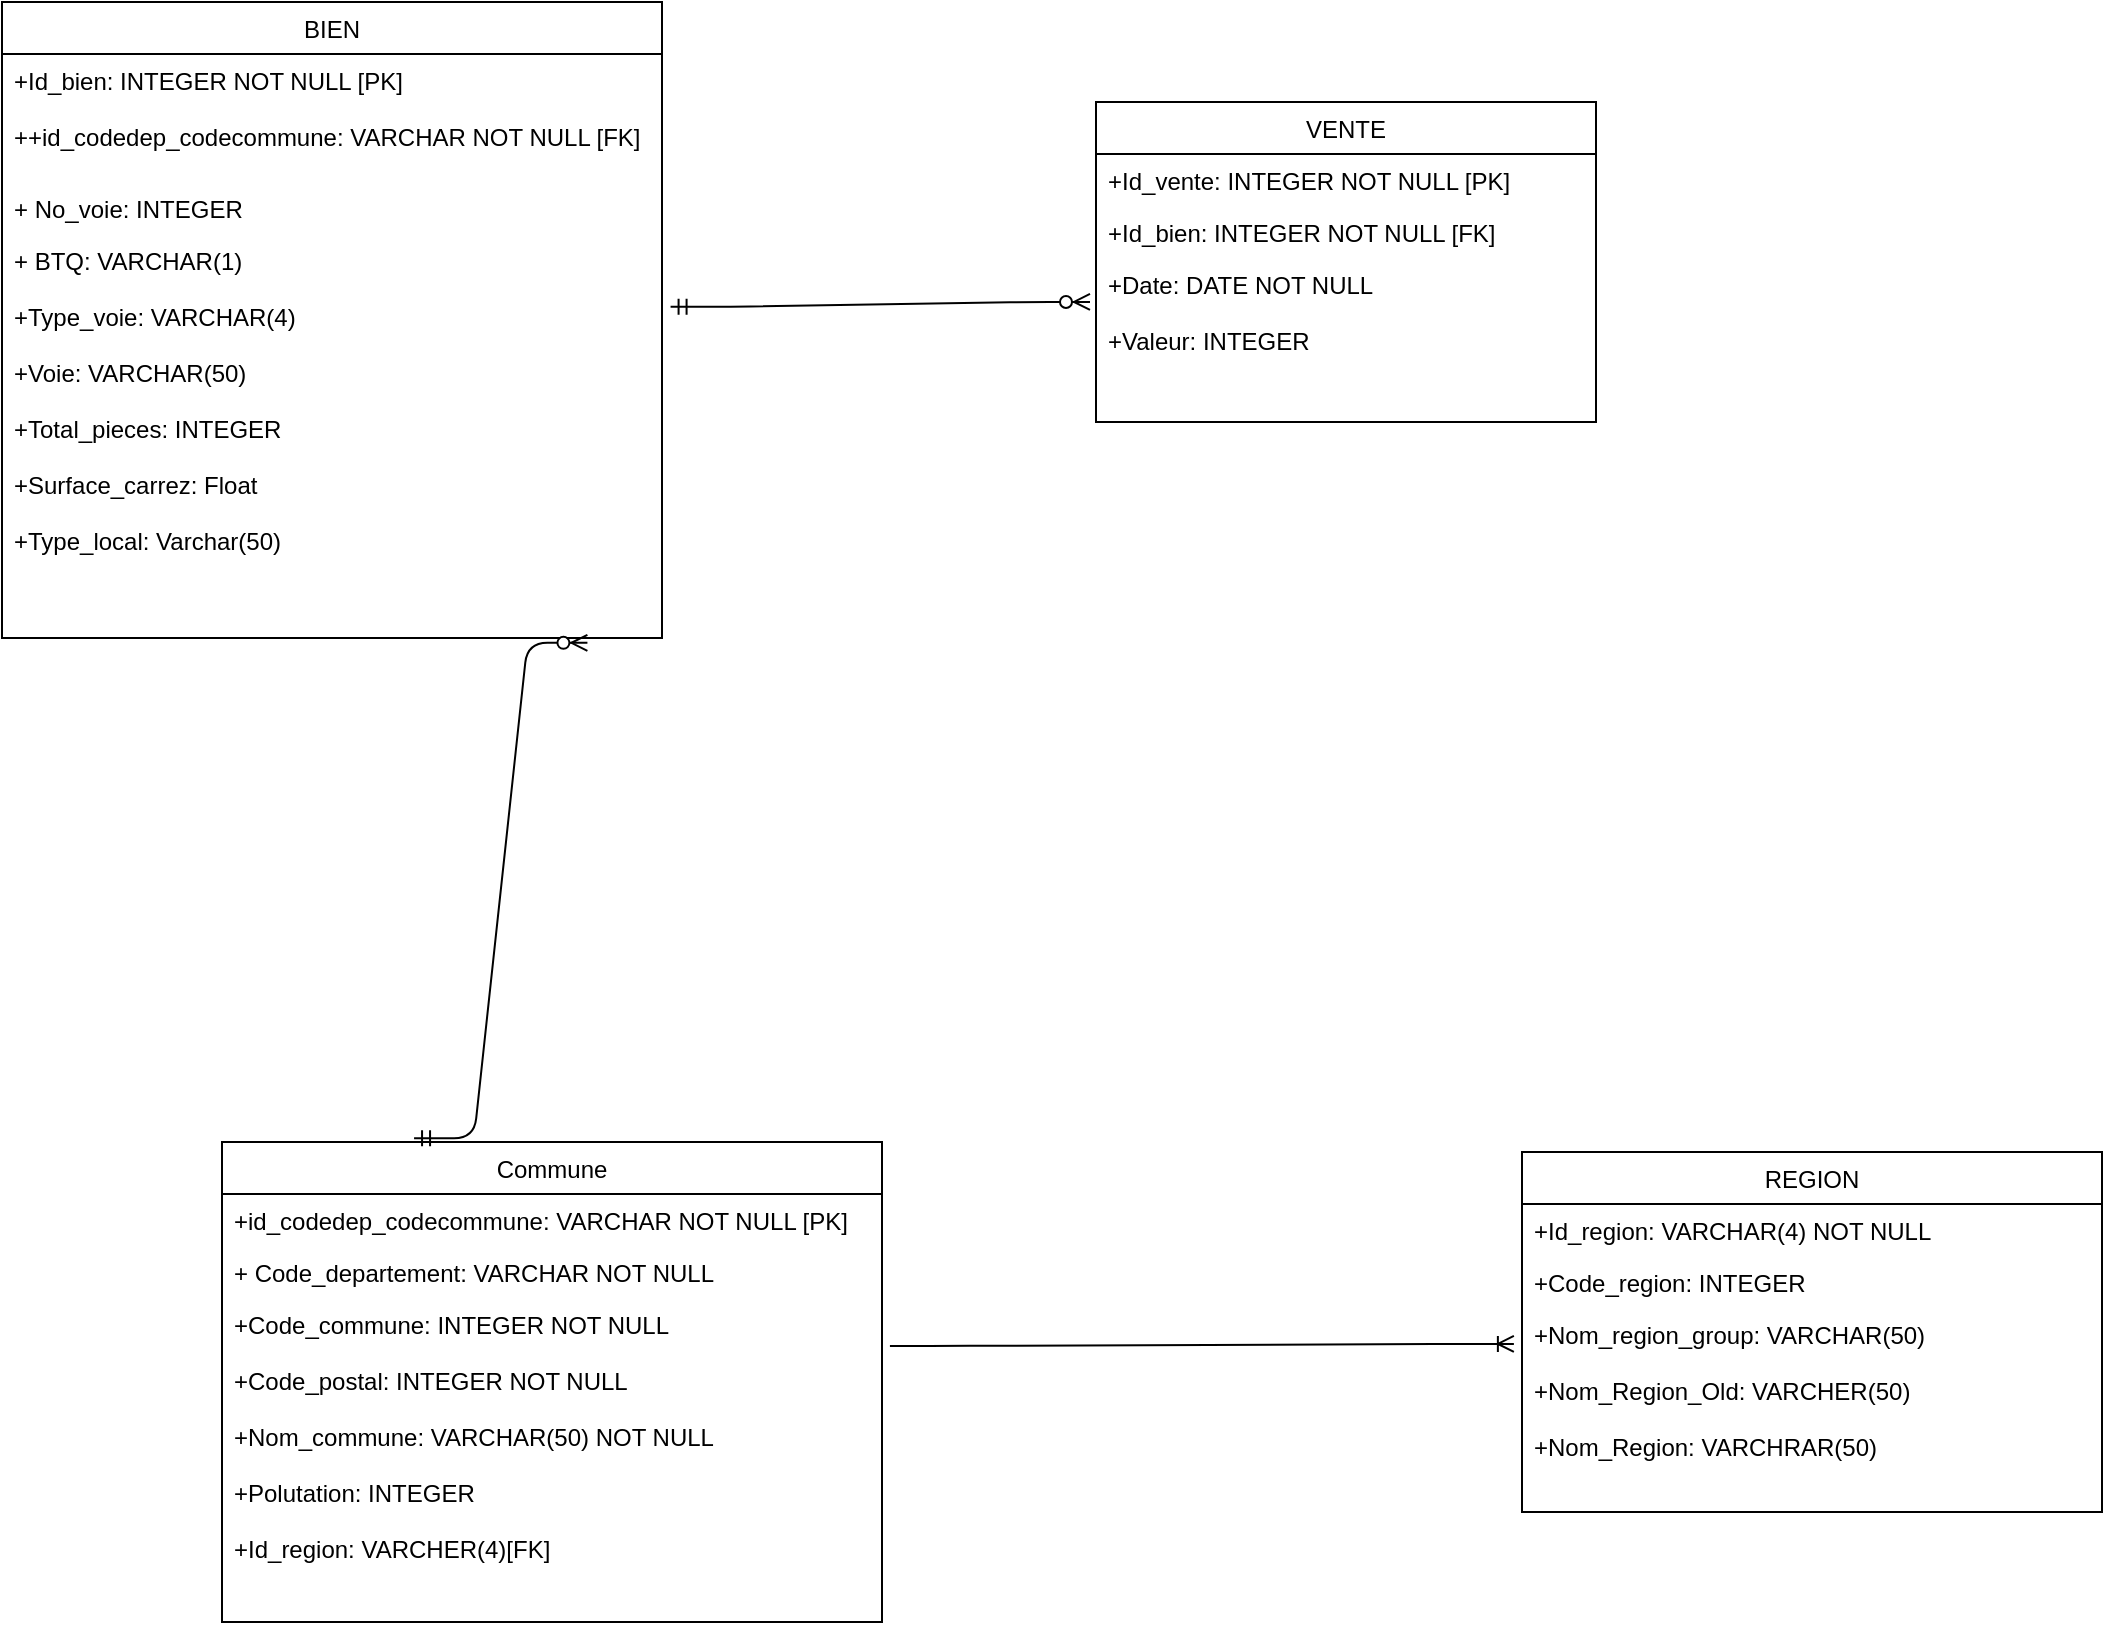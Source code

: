 <mxfile version="13.9.9" type="device"><diagram id="nlOPSOWSKOc9u9ky9eYB" name="Page-1"><mxGraphModel dx="852" dy="494" grid="1" gridSize="10" guides="1" tooltips="1" connect="1" arrows="1" fold="1" page="1" pageScale="1" pageWidth="827" pageHeight="1169" math="0" shadow="0"><root><mxCell id="0"/><mxCell id="1" parent="0"/><mxCell id="nuZLqGkfUvyqeHKzfmt1-5" value="VENTE" style="swimlane;fontStyle=0;childLayout=stackLayout;horizontal=1;startSize=26;fillColor=none;horizontalStack=0;resizeParent=1;resizeParentMax=0;resizeLast=0;collapsible=1;marginBottom=0;" vertex="1" parent="1"><mxGeometry x="577" y="60" width="250" height="160" as="geometry"/></mxCell><mxCell id="nuZLqGkfUvyqeHKzfmt1-6" value="+Id_vente: INTEGER NOT NULL [PK]" style="text;strokeColor=none;fillColor=none;align=left;verticalAlign=top;spacingLeft=4;spacingRight=4;overflow=hidden;rotatable=0;points=[[0,0.5],[1,0.5]];portConstraint=eastwest;" vertex="1" parent="nuZLqGkfUvyqeHKzfmt1-5"><mxGeometry y="26" width="250" height="26" as="geometry"/></mxCell><mxCell id="nuZLqGkfUvyqeHKzfmt1-7" value="+Id_bien: INTEGER NOT NULL [FK]" style="text;strokeColor=none;fillColor=none;align=left;verticalAlign=top;spacingLeft=4;spacingRight=4;overflow=hidden;rotatable=0;points=[[0,0.5],[1,0.5]];portConstraint=eastwest;" vertex="1" parent="nuZLqGkfUvyqeHKzfmt1-5"><mxGeometry y="52" width="250" height="26" as="geometry"/></mxCell><mxCell id="nuZLqGkfUvyqeHKzfmt1-8" value="+Date: DATE NOT NULL&#10;&#10;+Valeur: INTEGER" style="text;strokeColor=none;fillColor=none;align=left;verticalAlign=top;spacingLeft=4;spacingRight=4;overflow=hidden;rotatable=0;points=[[0,0.5],[1,0.5]];portConstraint=eastwest;" vertex="1" parent="nuZLqGkfUvyqeHKzfmt1-5"><mxGeometry y="78" width="250" height="82" as="geometry"/></mxCell><mxCell id="nuZLqGkfUvyqeHKzfmt1-9" value="BIEN" style="swimlane;fontStyle=0;childLayout=stackLayout;horizontal=1;startSize=26;fillColor=none;horizontalStack=0;resizeParent=1;resizeParentMax=0;resizeLast=0;collapsible=1;marginBottom=0;" vertex="1" parent="1"><mxGeometry x="30" y="10" width="330" height="318" as="geometry"/></mxCell><mxCell id="nuZLqGkfUvyqeHKzfmt1-10" value="+Id_bien: INTEGER NOT NULL [PK]&#10;&#10;++id_codedep_codecommune: VARCHAR NOT NULL [FK]&#10;&#10;" style="text;strokeColor=none;fillColor=none;align=left;verticalAlign=top;spacingLeft=4;spacingRight=4;overflow=hidden;rotatable=0;points=[[0,0.5],[1,0.5]];portConstraint=eastwest;" vertex="1" parent="nuZLqGkfUvyqeHKzfmt1-9"><mxGeometry y="26" width="330" height="64" as="geometry"/></mxCell><mxCell id="nuZLqGkfUvyqeHKzfmt1-11" value="+ No_voie: INTEGER" style="text;strokeColor=none;fillColor=none;align=left;verticalAlign=top;spacingLeft=4;spacingRight=4;overflow=hidden;rotatable=0;points=[[0,0.5],[1,0.5]];portConstraint=eastwest;" vertex="1" parent="nuZLqGkfUvyqeHKzfmt1-9"><mxGeometry y="90" width="330" height="26" as="geometry"/></mxCell><mxCell id="nuZLqGkfUvyqeHKzfmt1-12" value="+ BTQ: VARCHAR(1)&#10;&#10;+Type_voie: VARCHAR(4)&#10;&#10;+Voie: VARCHAR(50)&#10;&#10;+Total_pieces: INTEGER&#10;&#10;+Surface_carrez: Float&#10;&#10;+Type_local: Varchar(50)" style="text;strokeColor=none;fillColor=none;align=left;verticalAlign=top;spacingLeft=4;spacingRight=4;overflow=hidden;rotatable=0;points=[[0,0.5],[1,0.5]];portConstraint=eastwest;" vertex="1" parent="nuZLqGkfUvyqeHKzfmt1-9"><mxGeometry y="116" width="330" height="202" as="geometry"/></mxCell><mxCell id="nuZLqGkfUvyqeHKzfmt1-13" value="Commune" style="swimlane;fontStyle=0;childLayout=stackLayout;horizontal=1;startSize=26;fillColor=none;horizontalStack=0;resizeParent=1;resizeParentMax=0;resizeLast=0;collapsible=1;marginBottom=0;" vertex="1" parent="1"><mxGeometry x="140" y="580" width="330" height="240" as="geometry"/></mxCell><mxCell id="nuZLqGkfUvyqeHKzfmt1-14" value="+id_codedep_codecommune: VARCHAR NOT NULL [PK]" style="text;strokeColor=none;fillColor=none;align=left;verticalAlign=top;spacingLeft=4;spacingRight=4;overflow=hidden;rotatable=0;points=[[0,0.5],[1,0.5]];portConstraint=eastwest;" vertex="1" parent="nuZLqGkfUvyqeHKzfmt1-13"><mxGeometry y="26" width="330" height="26" as="geometry"/></mxCell><mxCell id="nuZLqGkfUvyqeHKzfmt1-15" value="+ Code_departement: VARCHAR NOT NULL" style="text;strokeColor=none;fillColor=none;align=left;verticalAlign=top;spacingLeft=4;spacingRight=4;overflow=hidden;rotatable=0;points=[[0,0.5],[1,0.5]];portConstraint=eastwest;" vertex="1" parent="nuZLqGkfUvyqeHKzfmt1-13"><mxGeometry y="52" width="330" height="26" as="geometry"/></mxCell><mxCell id="nuZLqGkfUvyqeHKzfmt1-16" value="+Code_commune: INTEGER NOT NULL&#10;&#10;+Code_postal: INTEGER NOT NULL&#10;&#10;+Nom_commune: VARCHAR(50) NOT NULL&#10;&#10;+Polutation: INTEGER&#10;&#10;+Id_region: VARCHER(4)[FK]&#10;&#10;" style="text;strokeColor=none;fillColor=none;align=left;verticalAlign=top;spacingLeft=4;spacingRight=4;overflow=hidden;rotatable=0;points=[[0,0.5],[1,0.5]];portConstraint=eastwest;" vertex="1" parent="nuZLqGkfUvyqeHKzfmt1-13"><mxGeometry y="78" width="330" height="162" as="geometry"/></mxCell><mxCell id="nuZLqGkfUvyqeHKzfmt1-17" value="REGION" style="swimlane;fontStyle=0;childLayout=stackLayout;horizontal=1;startSize=26;fillColor=none;horizontalStack=0;resizeParent=1;resizeParentMax=0;resizeLast=0;collapsible=1;marginBottom=0;" vertex="1" parent="1"><mxGeometry x="790" y="585" width="290" height="180" as="geometry"/></mxCell><mxCell id="nuZLqGkfUvyqeHKzfmt1-18" value="+Id_region: VARCHAR(4) NOT NULL" style="text;strokeColor=none;fillColor=none;align=left;verticalAlign=top;spacingLeft=4;spacingRight=4;overflow=hidden;rotatable=0;points=[[0,0.5],[1,0.5]];portConstraint=eastwest;" vertex="1" parent="nuZLqGkfUvyqeHKzfmt1-17"><mxGeometry y="26" width="290" height="26" as="geometry"/></mxCell><mxCell id="nuZLqGkfUvyqeHKzfmt1-19" value="+Code_region: INTEGER" style="text;strokeColor=none;fillColor=none;align=left;verticalAlign=top;spacingLeft=4;spacingRight=4;overflow=hidden;rotatable=0;points=[[0,0.5],[1,0.5]];portConstraint=eastwest;" vertex="1" parent="nuZLqGkfUvyqeHKzfmt1-17"><mxGeometry y="52" width="290" height="26" as="geometry"/></mxCell><mxCell id="nuZLqGkfUvyqeHKzfmt1-20" value="+Nom_region_group: VARCHAR(50)&#10;&#10;+Nom_Region_Old: VARCHER(50)&#10;&#10;+Nom_Region: VARCHRAR(50)" style="text;strokeColor=none;fillColor=none;align=left;verticalAlign=top;spacingLeft=4;spacingRight=4;overflow=hidden;rotatable=0;points=[[0,0.5],[1,0.5]];portConstraint=eastwest;" vertex="1" parent="nuZLqGkfUvyqeHKzfmt1-17"><mxGeometry y="78" width="290" height="102" as="geometry"/></mxCell><mxCell id="nuZLqGkfUvyqeHKzfmt1-21" value="" style="edgeStyle=entityRelationEdgeStyle;fontSize=12;html=1;endArrow=ERzeroToMany;startArrow=ERmandOne;exitX=1.013;exitY=0.18;exitDx=0;exitDy=0;exitPerimeter=0;entryX=-0.012;entryY=0.268;entryDx=0;entryDy=0;entryPerimeter=0;" edge="1" parent="1" source="nuZLqGkfUvyqeHKzfmt1-12" target="nuZLqGkfUvyqeHKzfmt1-8"><mxGeometry width="100" height="100" relative="1" as="geometry"><mxPoint x="290" y="120" as="sourcePoint"/><mxPoint x="470" y="120" as="targetPoint"/></mxGeometry></mxCell><mxCell id="nuZLqGkfUvyqeHKzfmt1-22" value="" style="edgeStyle=entityRelationEdgeStyle;fontSize=12;html=1;endArrow=ERzeroToMany;startArrow=ERmandOne;entryX=0.887;entryY=1.012;entryDx=0;entryDy=0;entryPerimeter=0;exitX=0.291;exitY=-0.008;exitDx=0;exitDy=0;exitPerimeter=0;" edge="1" parent="1" source="nuZLqGkfUvyqeHKzfmt1-13" target="nuZLqGkfUvyqeHKzfmt1-12"><mxGeometry width="100" height="100" relative="1" as="geometry"><mxPoint x="127" y="410" as="sourcePoint"/><mxPoint x="174" y="270" as="targetPoint"/></mxGeometry></mxCell><mxCell id="nuZLqGkfUvyqeHKzfmt1-25" value="" style="edgeStyle=entityRelationEdgeStyle;fontSize=12;html=1;endArrow=ERoneToMany;exitX=1.012;exitY=0.148;exitDx=0;exitDy=0;exitPerimeter=0;entryX=-0.014;entryY=0.176;entryDx=0;entryDy=0;entryPerimeter=0;" edge="1" parent="1" source="nuZLqGkfUvyqeHKzfmt1-16" target="nuZLqGkfUvyqeHKzfmt1-20"><mxGeometry width="100" height="100" relative="1" as="geometry"><mxPoint x="540" y="680" as="sourcePoint"/><mxPoint x="730" y="680" as="targetPoint"/></mxGeometry></mxCell></root></mxGraphModel></diagram></mxfile>